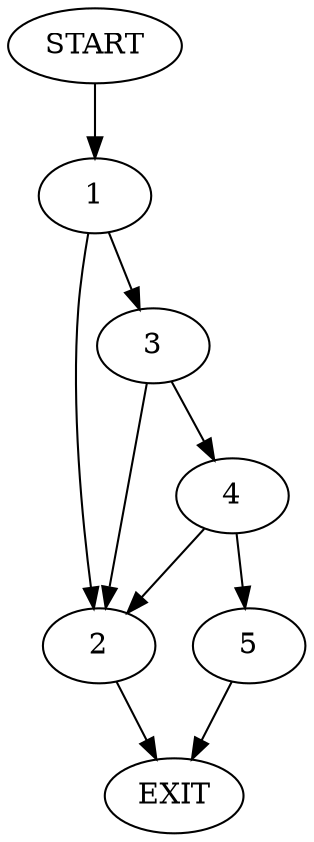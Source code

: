 digraph {
0 [label="START"]
6 [label="EXIT"]
0 -> 1
1 -> 2
1 -> 3
2 -> 6
3 -> 2
3 -> 4
4 -> 5
4 -> 2
5 -> 6
}
